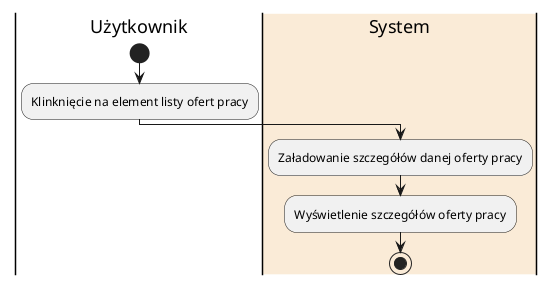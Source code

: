 @startuml
|Użytkownik|
start
:Klinknięcie na element listy ofert pracy;
|#AntiqueWhite|System|
:Załadowanie szczegółów danej oferty pracy;
|#AntiqueWhite|System|
:Wyświetlenie szczegółów oferty pracy;
stop
@enduml